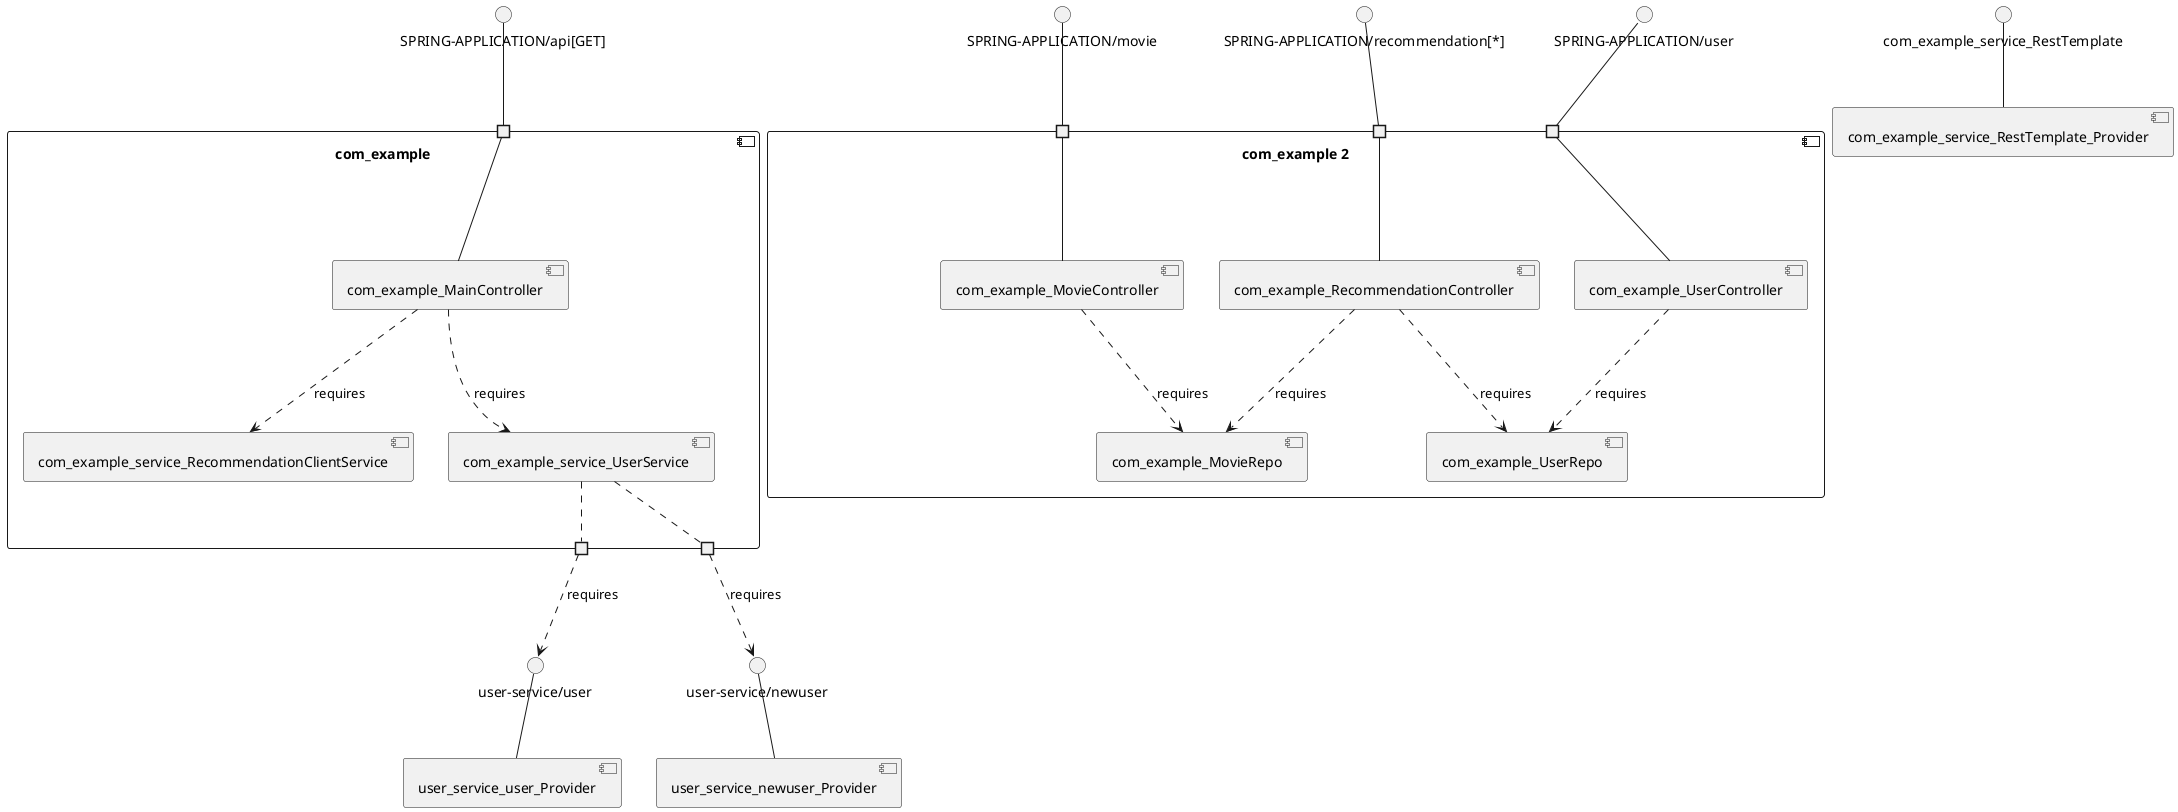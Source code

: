 @startuml
skinparam fixCircleLabelOverlapping true
skinparam componentStyle uml2
component "com_example\n\n\n\n\n\n" {
[com_example_service_UserService]
[com_example_MainController]
[com_example_service_RecommendationClientService]
portin " " as com_example_requires_SPRING_APPLICATION_api_GET_
portout " " as com_example_provides_user_service_user
portout " " as com_example_provides_user_service_newuser
[com_example_MainController]..>[com_example_service_UserService] : requires
[com_example_MainController]..>[com_example_service_RecommendationClientService] : requires
"com_example_requires_SPRING_APPLICATION_api_GET_"--[com_example_MainController]
[com_example_service_UserService].."com_example_provides_user_service_newuser"
[com_example_service_UserService].."com_example_provides_user_service_user"
}
interface "SPRING-APPLICATION/api[GET]" as interface.SPRING_APPLICATION_api_GET_
interface.SPRING_APPLICATION_api_GET_--"com_example_requires_SPRING_APPLICATION_api_GET_"
interface "user-service/newuser" as interface.user_service_newuser
"com_example_provides_user_service_newuser"..>interface.user_service_newuser : requires
interface "user-service/user" as interface.user_service_user
"com_example_provides_user_service_user"..>interface.user_service_user : requires
component "com_example 2\n\n\n\n\n\n" {
[com_example_UserRepo]
[com_example_MovieController]
[com_example_RecommendationController]
[com_example_MovieRepo]
[com_example_UserController]
portin " " as com_example_2_requires_SPRING_APPLICATION_recommendation_
portin " " as com_example_2_requires_SPRING_APPLICATION_user
portin " " as com_example_2_requires_SPRING_APPLICATION_movie
[com_example_RecommendationController]..>[com_example_UserRepo] : requires
[com_example_UserController]..>[com_example_UserRepo] : requires
[com_example_RecommendationController]..>[com_example_MovieRepo] : requires
[com_example_MovieController]..>[com_example_MovieRepo] : requires
"com_example_2_requires_SPRING_APPLICATION_movie"--[com_example_MovieController]
"com_example_2_requires_SPRING_APPLICATION_user"--[com_example_UserController]
"com_example_2_requires_SPRING_APPLICATION_recommendation_"--[com_example_RecommendationController]
}
interface "SPRING-APPLICATION/movie" as interface.SPRING_APPLICATION_movie
interface.SPRING_APPLICATION_movie--"com_example_2_requires_SPRING_APPLICATION_movie"
interface "SPRING-APPLICATION/recommendation[*]" as interface.SPRING_APPLICATION_recommendation_
interface.SPRING_APPLICATION_recommendation_--"com_example_2_requires_SPRING_APPLICATION_recommendation_"
interface "SPRING-APPLICATION/user" as interface.SPRING_APPLICATION_user
interface.SPRING_APPLICATION_user--"com_example_2_requires_SPRING_APPLICATION_user"
interface "com_example_service_RestTemplate" as interface.com_example_service_RestTemplate
interface.com_example_service_RestTemplate--[com_example_service_RestTemplate_Provider]
interface "user-service/newuser" as interface.user_service_newuser
interface.user_service_newuser--[user_service_newuser_Provider]
interface "user-service/user" as interface.user_service_user
interface.user_service_user--[user_service_user_Provider]

@enduml
